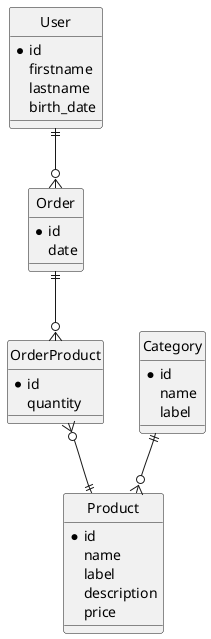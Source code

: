 @startuml
hide circle

entity User {
    * id
    firstname
    lastname
    birth_date
}

entity Category {
    * id
    name
    label
}

entity Product  {
    * id
    name
    label
    description
    price
}

entity Order {
    *id
    date
}

entity OrderProduct {
    *id
    quantity
}

Order ||--o{ OrderProduct
User ||--o{ Order
Category ||--o{ Product
OrderProduct }o--|| Product

@enduml